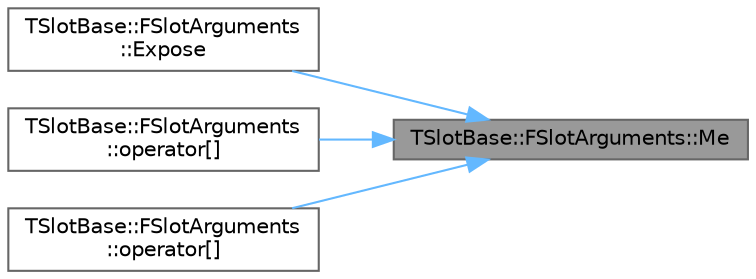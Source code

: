 digraph "TSlotBase::FSlotArguments::Me"
{
 // INTERACTIVE_SVG=YES
 // LATEX_PDF_SIZE
  bgcolor="transparent";
  edge [fontname=Helvetica,fontsize=10,labelfontname=Helvetica,labelfontsize=10];
  node [fontname=Helvetica,fontsize=10,shape=box,height=0.2,width=0.4];
  rankdir="RL";
  Node1 [id="Node000001",label="TSlotBase::FSlotArguments::Me",height=0.2,width=0.4,color="gray40", fillcolor="grey60", style="filled", fontcolor="black",tooltip="Used by the named argument pattern as a safe way to 'return *this' for call-chaining purposes."];
  Node1 -> Node2 [id="edge1_Node000001_Node000002",dir="back",color="steelblue1",style="solid",tooltip=" "];
  Node2 [id="Node000002",label="TSlotBase::FSlotArguments\l::Expose",height=0.2,width=0.4,color="grey40", fillcolor="white", style="filled",URL="$dd/ddb/structTSlotBase_1_1FSlotArguments.html#a1c18454fdd2ad10a41633b1d7bcda073",tooltip="Initialize OutVarToInit with the slot that is being constructed."];
  Node1 -> Node3 [id="edge2_Node000001_Node000003",dir="back",color="steelblue1",style="solid",tooltip=" "];
  Node3 [id="Node000003",label="TSlotBase::FSlotArguments\l::operator[]",height=0.2,width=0.4,color="grey40", fillcolor="white", style="filled",URL="$dd/ddb/structTSlotBase_1_1FSlotArguments.html#ae450b6827eeb1ec88900c54313ffb3aa",tooltip=" "];
  Node1 -> Node4 [id="edge3_Node000001_Node000004",dir="back",color="steelblue1",style="solid",tooltip=" "];
  Node4 [id="Node000004",label="TSlotBase::FSlotArguments\l::operator[]",height=0.2,width=0.4,color="grey40", fillcolor="white", style="filled",URL="$dd/ddb/structTSlotBase_1_1FSlotArguments.html#a32c4360243bb416dc50427d87f320b8d",tooltip="Attach the child widget the slot will own."];
}
